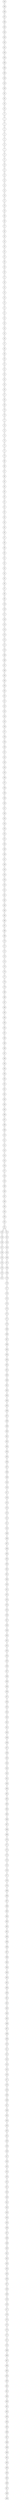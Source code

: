 graph {
250 -- 249
249 -- 250
249 -- 248
248 -- 249
248 -- 247
247 -- 248
247 -- 246
246 -- 247
246 -- 245
245 -- 246
245 -- 244
244 -- 245
244 -- 243
243 -- 244
243 -- 242
242 -- 243
242 -- 241
241 -- 242
241 -- 240
240 -- 241
240 -- 220
220 -- 240
220 -- 200
200 -- 220
200 -- 180
180 -- 200
180 -- 160
160 -- 180
160 -- 140
140 -- 160
140 -- 120
120 -- 140
120 -- 100
100 -- 120
100 -- 80
80 -- 100
80 -- 60
60 -- 80
60 -- 40
40 -- 60
40 -- 20
20 -- 40
20 -- 0
0 -- 20
0 -- 1
1 -- 0
1 -- 2
2 -- 1
2 -- 3
3 -- 2
3 -- 4
4 -- 3
4 -- 5
5 -- 4
5 -- 6
6 -- 5
6 -- 7
7 -- 6
7 -- 8
8 -- 7
8 -- 9
9 -- 8
9 -- 10
10 -- 9
10 -- 11
11 -- 10
11 -- 12
12 -- 11
12 -- 13
13 -- 12
13 -- 14
14 -- 13
14 -- 15
15 -- 14
15 -- 16
16 -- 15
16 -- 17
17 -- 16
17 -- 18
18 -- 17
18 -- 19
19 -- 18
19 -- 39
39 -- 19
39 -- 38
38 -- 39
38 -- 37
37 -- 38
37 -- 36
36 -- 37
36 -- 35
35 -- 36
35 -- 34
34 -- 35
34 -- 33
33 -- 34
33 -- 32
32 -- 33
32 -- 31
31 -- 32
31 -- 30
30 -- 31
30 -- 29
29 -- 30
29 -- 28
28 -- 29
28 -- 27
27 -- 28
27 -- 26
26 -- 27
26 -- 25
25 -- 26
25 -- 24
24 -- 25
24 -- 23
23 -- 24
23 -- 22
22 -- 23
22 -- 21
21 -- 22
21 -- 41
41 -- 21
41 -- 42
42 -- 41
42 -- 43
43 -- 42
43 -- 44
44 -- 43
44 -- 45
45 -- 44
45 -- 46
46 -- 45
46 -- 47
47 -- 46
47 -- 48
48 -- 47
48 -- 49
49 -- 48
49 -- 50
50 -- 49
50 -- 51
51 -- 50
51 -- 52
52 -- 51
52 -- 53
53 -- 52
53 -- 54
54 -- 53
54 -- 55
55 -- 54
55 -- 56
56 -- 55
56 -- 57
57 -- 56
57 -- 58
58 -- 57
58 -- 59
59 -- 58
59 -- 79
79 -- 59
79 -- 78
78 -- 79
78 -- 77
77 -- 78
77 -- 76
76 -- 77
76 -- 75
75 -- 76
75 -- 74
74 -- 75
74 -- 73
73 -- 74
73 -- 72
72 -- 73
72 -- 71
71 -- 72
71 -- 70
70 -- 71
70 -- 69
69 -- 70
69 -- 68
68 -- 69
68 -- 67
67 -- 68
67 -- 66
66 -- 67
66 -- 65
65 -- 66
65 -- 64
64 -- 65
64 -- 63
63 -- 64
63 -- 62
62 -- 63
62 -- 61
61 -- 62
61 -- 81
81 -- 61
81 -- 82
82 -- 81
82 -- 83
83 -- 82
83 -- 84
84 -- 83
84 -- 85
85 -- 84
85 -- 86
86 -- 85
86 -- 87
87 -- 86
87 -- 88
88 -- 87
88 -- 89
89 -- 88
89 -- 90
90 -- 89
90 -- 91
91 -- 90
91 -- 92
92 -- 91
92 -- 93
93 -- 92
93 -- 94
94 -- 93
94 -- 95
95 -- 94
95 -- 96
96 -- 95
96 -- 97
97 -- 96
97 -- 98
98 -- 97
98 -- 99
99 -- 98
99 -- 119
119 -- 99
119 -- 118
118 -- 119
118 -- 117
117 -- 118
117 -- 116
116 -- 117
116 -- 115
115 -- 116
115 -- 114
114 -- 115
114 -- 113
113 -- 114
113 -- 112
112 -- 113
112 -- 111
111 -- 112
111 -- 110
110 -- 111
110 -- 109
109 -- 110
109 -- 108
108 -- 109
108 -- 107
107 -- 108
107 -- 106
106 -- 107
106 -- 105
105 -- 106
105 -- 104
104 -- 105
104 -- 103
103 -- 104
103 -- 102
102 -- 103
102 -- 101
101 -- 102
101 -- 121
121 -- 101
121 -- 122
122 -- 121
122 -- 123
123 -- 122
123 -- 124
124 -- 123
124 -- 125
125 -- 124
125 -- 126
126 -- 125
126 -- 127
127 -- 126
127 -- 128
128 -- 127
128 -- 129
129 -- 128
129 -- 130
130 -- 129
130 -- 131
131 -- 130
131 -- 132
132 -- 131
132 -- 133
133 -- 132
133 -- 134
134 -- 133
134 -- 135
135 -- 134
135 -- 136
136 -- 135
136 -- 137
137 -- 136
137 -- 138
138 -- 137
138 -- 139
139 -- 138
139 -- 159
159 -- 139
159 -- 158
158 -- 159
158 -- 157
157 -- 158
157 -- 156
156 -- 157
156 -- 155
155 -- 156
155 -- 154
154 -- 155
154 -- 153
153 -- 154
153 -- 152
152 -- 153
152 -- 151
151 -- 152
151 -- 150
150 -- 151
150 -- 149
149 -- 150
149 -- 148
148 -- 149
148 -- 147
147 -- 148
147 -- 146
146 -- 147
146 -- 145
145 -- 146
145 -- 144
144 -- 145
144 -- 143
143 -- 144
143 -- 142
142 -- 143
142 -- 141
141 -- 142
141 -- 161
161 -- 141
161 -- 162
162 -- 161
162 -- 163
163 -- 162
163 -- 164
164 -- 163
164 -- 165
165 -- 164
165 -- 166
166 -- 165
166 -- 167
167 -- 166
167 -- 168
168 -- 167
168 -- 169
169 -- 168
169 -- 170
170 -- 169
170 -- 171
171 -- 170
171 -- 172
172 -- 171
172 -- 173
173 -- 172
173 -- 174
174 -- 173
174 -- 175
175 -- 174
175 -- 176
176 -- 175
176 -- 177
177 -- 176
177 -- 178
178 -- 177
178 -- 179
179 -- 178
179 -- 199
199 -- 179
199 -- 198
198 -- 199
198 -- 197
197 -- 198
197 -- 196
196 -- 197
196 -- 195
195 -- 196
195 -- 194
194 -- 195
194 -- 193
193 -- 194
193 -- 192
192 -- 193
192 -- 191
191 -- 192
191 -- 190
190 -- 191
190 -- 189
189 -- 190
189 -- 188
188 -- 189
188 -- 187
187 -- 188
187 -- 186
186 -- 187
186 -- 185
185 -- 186
185 -- 184
184 -- 185
184 -- 183
183 -- 184
183 -- 182
182 -- 183
182 -- 181
181 -- 182
181 -- 201
201 -- 181
201 -- 202
202 -- 201
202 -- 203
203 -- 202
203 -- 204
204 -- 203
204 -- 205
205 -- 204
205 -- 206
206 -- 205
206 -- 207
207 -- 206
207 -- 208
208 -- 207
208 -- 209
209 -- 208
209 -- 210
210 -- 209
210 -- 211
211 -- 210
211 -- 212
212 -- 211
212 -- 213
213 -- 212
213 -- 214
214 -- 213
214 -- 215
215 -- 214
215 -- 216
216 -- 215
216 -- 217
217 -- 216
217 -- 218
218 -- 217
218 -- 219
219 -- 218
219 -- 239
239 -- 219
239 -- 238
238 -- 239
238 -- 237
237 -- 238
237 -- 236
236 -- 237
236 -- 235
235 -- 236
235 -- 234
234 -- 235
234 -- 233
233 -- 234
233 -- 232
232 -- 233
232 -- 231
231 -- 232
231 -- 230
231 -- 251
230 -- 231
230 -- 229
229 -- 230
229 -- 228
228 -- 229
228 -- 227
227 -- 228
227 -- 226
226 -- 227
226 -- 225
225 -- 226
225 -- 224
224 -- 225
224 -- 223
223 -- 224
223 -- 222
222 -- 223
222 -- 221
221 -- 222
251 -- 231
251 -- 252
252 -- 251
252 -- 253
253 -- 252
253 -- 254
254 -- 253
254 -- 255
255 -- 254
255 -- 256
256 -- 255
256 -- 257
257 -- 256
257 -- 258
258 -- 257
258 -- 259
259 -- 258
259 -- 279
279 -- 259
279 -- 278
278 -- 279
278 -- 277
277 -- 278
277 -- 276
276 -- 277
276 -- 275
275 -- 276
275 -- 274
274 -- 275
274 -- 273
273 -- 274
273 -- 272
272 -- 273
272 -- 271
271 -- 272
271 -- 270
270 -- 271
270 -- 269
269 -- 270
269 -- 268
268 -- 269
268 -- 267
267 -- 268
267 -- 266
266 -- 267
266 -- 265
265 -- 266
265 -- 264
264 -- 265
264 -- 263
263 -- 264
263 -- 262
262 -- 263
262 -- 261
261 -- 262
261 -- 260
260 -- 261
260 -- 280
280 -- 260
280 -- 281
281 -- 280
281 -- 282
282 -- 281
282 -- 283
283 -- 282
283 -- 284
284 -- 283
284 -- 285
285 -- 284
285 -- 286
286 -- 285
286 -- 287
287 -- 286
287 -- 288
288 -- 287
288 -- 289
289 -- 288
289 -- 290
290 -- 289
290 -- 291
291 -- 290
291 -- 292
292 -- 291
292 -- 293
293 -- 292
293 -- 294
294 -- 293
294 -- 295
295 -- 294
295 -- 296
296 -- 295
296 -- 297
297 -- 296
297 -- 298
298 -- 297
298 -- 299
299 -- 298
299 -- 319
319 -- 299
319 -- 318
318 -- 319
318 -- 317
317 -- 318
317 -- 316
316 -- 317
316 -- 315
315 -- 316
315 -- 314
314 -- 315
314 -- 313
313 -- 314
313 -- 312
312 -- 313
312 -- 311
311 -- 312
311 -- 310
310 -- 311
310 -- 309
309 -- 310
309 -- 308
308 -- 309
308 -- 307
307 -- 308
307 -- 306
306 -- 307
306 -- 305
305 -- 306
305 -- 304
304 -- 305
304 -- 303
303 -- 304
303 -- 302
302 -- 303
302 -- 301
301 -- 302
301 -- 300
300 -- 301
300 -- 320
320 -- 300
320 -- 321
321 -- 320
321 -- 322
322 -- 321
322 -- 323
323 -- 322
323 -- 324
324 -- 323
324 -- 325
325 -- 324
325 -- 326
326 -- 325
326 -- 327
327 -- 326
327 -- 328
328 -- 327
328 -- 329
329 -- 328
329 -- 330
330 -- 329
330 -- 331
331 -- 330
331 -- 332
332 -- 331
332 -- 333
333 -- 332
333 -- 334
334 -- 333
334 -- 335
335 -- 334
335 -- 336
336 -- 335
336 -- 337
337 -- 336
337 -- 338
338 -- 337
338 -- 339
339 -- 338
339 -- 359
359 -- 339
359 -- 358
358 -- 359
358 -- 357
357 -- 358
357 -- 356
356 -- 357
356 -- 355
355 -- 356
355 -- 354
354 -- 355
354 -- 353
353 -- 354
353 -- 352
352 -- 353
352 -- 351
351 -- 352
351 -- 350
350 -- 351
350 -- 349
349 -- 350
349 -- 348
348 -- 349
348 -- 347
347 -- 348
347 -- 346
346 -- 347
346 -- 345
345 -- 346
345 -- 344
344 -- 345
344 -- 343
343 -- 344
343 -- 342
342 -- 343
342 -- 341
341 -- 342
341 -- 340
340 -- 341
340 -- 360
360 -- 340
360 -- 361
361 -- 360
361 -- 362
362 -- 361
362 -- 363
363 -- 362
363 -- 364
364 -- 363
364 -- 365
365 -- 364
365 -- 366
366 -- 365
366 -- 367
367 -- 366
367 -- 368
368 -- 367
368 -- 369
369 -- 368
369 -- 370
370 -- 369
370 -- 371
371 -- 370
371 -- 372
372 -- 371
372 -- 373
373 -- 372
373 -- 374
374 -- 373
374 -- 375
375 -- 374
375 -- 376
376 -- 375
376 -- 377
377 -- 376
377 -- 378
378 -- 377
378 -- 379
379 -- 378
379 -- 399
399 -- 379
399 -- 398
398 -- 399
398 -- 397
397 -- 398
397 -- 396
396 -- 397
396 -- 395
395 -- 396
395 -- 394
394 -- 395
394 -- 393
393 -- 394
393 -- 392
392 -- 393
392 -- 391
391 -- 392
391 -- 390
390 -- 391
390 -- 389
389 -- 390
389 -- 388
388 -- 389
388 -- 387
387 -- 388
387 -- 386
386 -- 387
386 -- 385
385 -- 386
385 -- 384
384 -- 385
384 -- 383
383 -- 384
383 -- 382
382 -- 383
382 -- 381
381 -- 382
381 -- 380
380 -- 381
380 -- 400
400 -- 380
400 -- 401
401 -- 400
401 -- 402
402 -- 401
402 -- 403
403 -- 402
403 -- 404
404 -- 403
404 -- 405
405 -- 404
405 -- 406
406 -- 405
406 -- 407
407 -- 406
407 -- 408
408 -- 407
408 -- 409
409 -- 408
409 -- 410
410 -- 409
410 -- 411
411 -- 410
411 -- 412
412 -- 411
412 -- 413
413 -- 412
413 -- 414
414 -- 413
414 -- 415
415 -- 414
415 -- 416
416 -- 415
416 -- 417
417 -- 416
417 -- 418
418 -- 417
418 -- 419
419 -- 418
419 -- 439
439 -- 419
439 -- 438
438 -- 439
438 -- 437
437 -- 438
437 -- 436
436 -- 437
436 -- 435
435 -- 436
435 -- 434
434 -- 435
434 -- 433
433 -- 434
433 -- 432
432 -- 433
432 -- 431
431 -- 432
431 -- 430
430 -- 431
430 -- 429
429 -- 430
429 -- 428
428 -- 429
428 -- 427
427 -- 428
427 -- 426
426 -- 427
426 -- 425
425 -- 426
425 -- 424
424 -- 425
424 -- 423
423 -- 424
423 -- 422
422 -- 423
422 -- 421
421 -- 422
421 -- 420
420 -- 421
420 -- 440
440 -- 420
440 -- 441
441 -- 440
441 -- 442
442 -- 441
442 -- 443
443 -- 442
443 -- 444
444 -- 443
444 -- 445
445 -- 444
445 -- 446
446 -- 445
446 -- 447
447 -- 446
447 -- 448
448 -- 447
448 -- 449
449 -- 448
449 -- 450
450 -- 449
450 -- 451
451 -- 450
451 -- 452
452 -- 451
452 -- 453
453 -- 452
453 -- 454
454 -- 453
454 -- 455
455 -- 454
455 -- 456
456 -- 455
456 -- 457
457 -- 456
457 -- 458
458 -- 457
458 -- 459
459 -- 458
459 -- 479
479 -- 459
479 -- 478
478 -- 479
478 -- 477
477 -- 478
477 -- 476
476 -- 477
476 -- 475
475 -- 476
475 -- 474
474 -- 475
474 -- 473
473 -- 474
473 -- 472
472 -- 473
472 -- 471
471 -- 472
471 -- 470
470 -- 471
470 -- 469
469 -- 470
469 -- 468
468 -- 469
468 -- 467
467 -- 468
467 -- 466
466 -- 467
466 -- 465
465 -- 466
465 -- 464
464 -- 465
464 -- 463
463 -- 464
463 -- 462
462 -- 463
462 -- 461
461 -- 462
461 -- 460
460 -- 461
460 -- 480
480 -- 460
480 -- 481
481 -- 480
481 -- 482
482 -- 481
482 -- 483
483 -- 482
483 -- 484
484 -- 483
484 -- 485
485 -- 484
485 -- 486
486 -- 485
486 -- 487
487 -- 486
487 -- 488
488 -- 487
488 -- 489
489 -- 488
489 -- 490
490 -- 489
490 -- 491
491 -- 490
491 -- 492
492 -- 491
492 -- 493
493 -- 492
493 -- 494
494 -- 493
494 -- 495
495 -- 494
495 -- 496
496 -- 495
496 -- 497
497 -- 496
497 -- 498
498 -- 497
498 -- 499
499 -- 498
}
